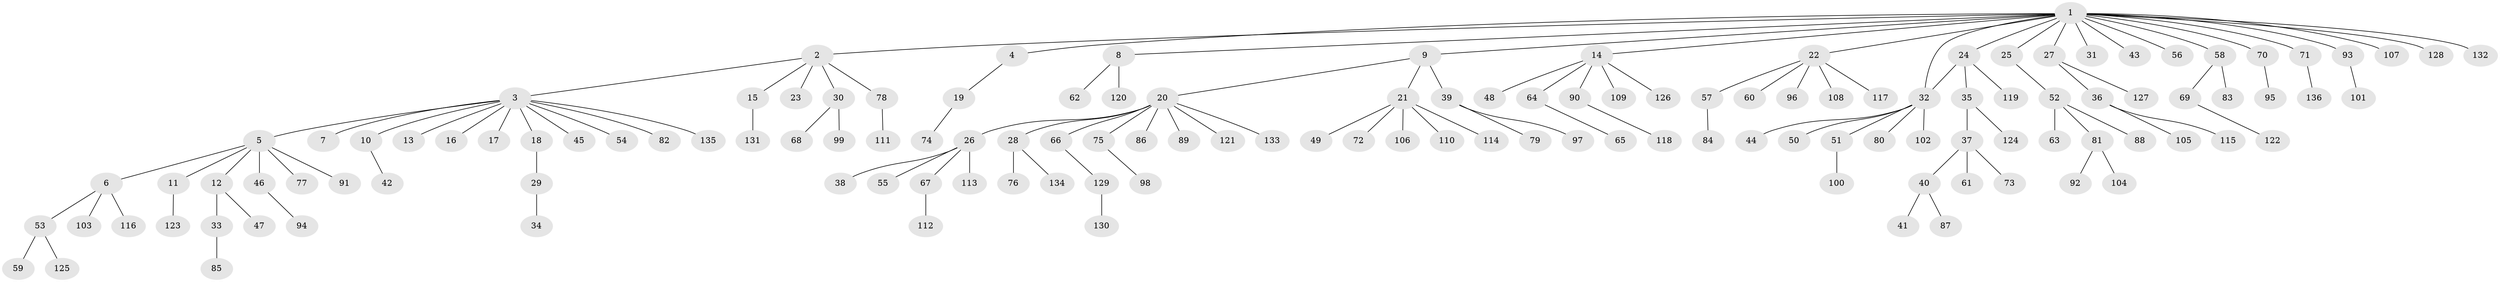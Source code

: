 // coarse degree distribution, {20: 0.014705882352941176, 6: 0.029411764705882353, 9: 0.014705882352941176, 2: 0.17647058823529413, 1: 0.6617647058823529, 3: 0.058823529411764705, 5: 0.029411764705882353, 4: 0.014705882352941176}
// Generated by graph-tools (version 1.1) at 2025/18/03/04/25 18:18:22]
// undirected, 136 vertices, 136 edges
graph export_dot {
graph [start="1"]
  node [color=gray90,style=filled];
  1;
  2;
  3;
  4;
  5;
  6;
  7;
  8;
  9;
  10;
  11;
  12;
  13;
  14;
  15;
  16;
  17;
  18;
  19;
  20;
  21;
  22;
  23;
  24;
  25;
  26;
  27;
  28;
  29;
  30;
  31;
  32;
  33;
  34;
  35;
  36;
  37;
  38;
  39;
  40;
  41;
  42;
  43;
  44;
  45;
  46;
  47;
  48;
  49;
  50;
  51;
  52;
  53;
  54;
  55;
  56;
  57;
  58;
  59;
  60;
  61;
  62;
  63;
  64;
  65;
  66;
  67;
  68;
  69;
  70;
  71;
  72;
  73;
  74;
  75;
  76;
  77;
  78;
  79;
  80;
  81;
  82;
  83;
  84;
  85;
  86;
  87;
  88;
  89;
  90;
  91;
  92;
  93;
  94;
  95;
  96;
  97;
  98;
  99;
  100;
  101;
  102;
  103;
  104;
  105;
  106;
  107;
  108;
  109;
  110;
  111;
  112;
  113;
  114;
  115;
  116;
  117;
  118;
  119;
  120;
  121;
  122;
  123;
  124;
  125;
  126;
  127;
  128;
  129;
  130;
  131;
  132;
  133;
  134;
  135;
  136;
  1 -- 2;
  1 -- 4;
  1 -- 8;
  1 -- 9;
  1 -- 14;
  1 -- 22;
  1 -- 24;
  1 -- 25;
  1 -- 27;
  1 -- 31;
  1 -- 32;
  1 -- 43;
  1 -- 56;
  1 -- 58;
  1 -- 70;
  1 -- 71;
  1 -- 93;
  1 -- 107;
  1 -- 128;
  1 -- 132;
  2 -- 3;
  2 -- 15;
  2 -- 23;
  2 -- 30;
  2 -- 78;
  3 -- 5;
  3 -- 7;
  3 -- 10;
  3 -- 13;
  3 -- 16;
  3 -- 17;
  3 -- 18;
  3 -- 45;
  3 -- 54;
  3 -- 82;
  3 -- 135;
  4 -- 19;
  5 -- 6;
  5 -- 11;
  5 -- 12;
  5 -- 46;
  5 -- 77;
  5 -- 91;
  6 -- 53;
  6 -- 103;
  6 -- 116;
  8 -- 62;
  8 -- 120;
  9 -- 20;
  9 -- 21;
  9 -- 39;
  10 -- 42;
  11 -- 123;
  12 -- 33;
  12 -- 47;
  14 -- 48;
  14 -- 64;
  14 -- 90;
  14 -- 109;
  14 -- 126;
  15 -- 131;
  18 -- 29;
  19 -- 74;
  20 -- 26;
  20 -- 28;
  20 -- 66;
  20 -- 75;
  20 -- 86;
  20 -- 89;
  20 -- 121;
  20 -- 133;
  21 -- 49;
  21 -- 72;
  21 -- 106;
  21 -- 110;
  21 -- 114;
  22 -- 57;
  22 -- 60;
  22 -- 96;
  22 -- 108;
  22 -- 117;
  24 -- 32;
  24 -- 35;
  24 -- 119;
  25 -- 52;
  26 -- 38;
  26 -- 55;
  26 -- 67;
  26 -- 113;
  27 -- 36;
  27 -- 127;
  28 -- 76;
  28 -- 134;
  29 -- 34;
  30 -- 68;
  30 -- 99;
  32 -- 44;
  32 -- 50;
  32 -- 51;
  32 -- 80;
  32 -- 102;
  33 -- 85;
  35 -- 37;
  35 -- 124;
  36 -- 105;
  36 -- 115;
  37 -- 40;
  37 -- 61;
  37 -- 73;
  39 -- 79;
  39 -- 97;
  40 -- 41;
  40 -- 87;
  46 -- 94;
  51 -- 100;
  52 -- 63;
  52 -- 81;
  52 -- 88;
  53 -- 59;
  53 -- 125;
  57 -- 84;
  58 -- 69;
  58 -- 83;
  64 -- 65;
  66 -- 129;
  67 -- 112;
  69 -- 122;
  70 -- 95;
  71 -- 136;
  75 -- 98;
  78 -- 111;
  81 -- 92;
  81 -- 104;
  90 -- 118;
  93 -- 101;
  129 -- 130;
}
